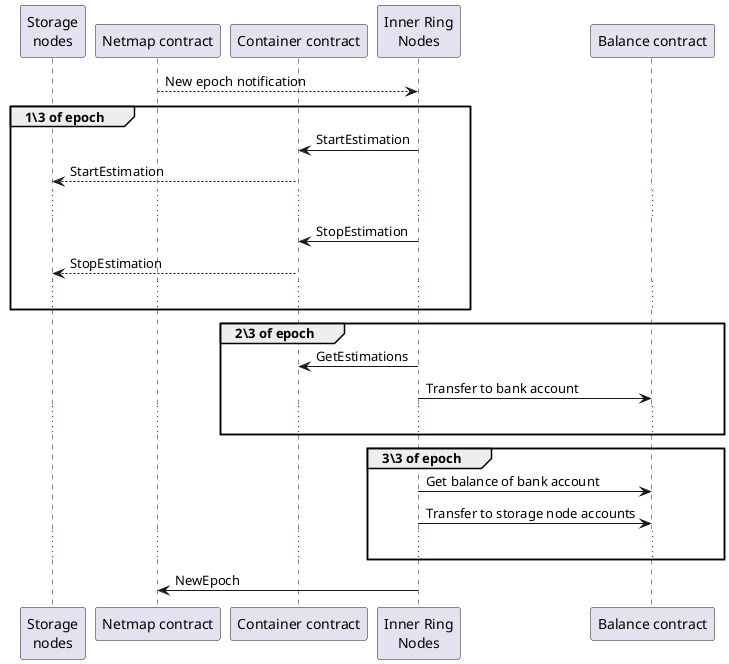 @startuml
participant "Storage\nnodes" as sn
participant "Netmap contract" as netmap
participant "Container contract" as cnr
participant "Inner Ring\nNodes" as ir
participant "Balance contract" as bln

netmap --> ir: New epoch notification

group 1\3 of epoch
ir -> cnr: StartEstimation
cnr --> sn: StartEstimation
...
ir -> cnr: StopEstimation
cnr --> sn: StopEstimation
...
end

group 2\3 of epoch
ir -> cnr: GetEstimations
ir -> bln: Transfer to bank account
...
end

group 3\3 of epoch
ir -> bln: Get balance of bank account
ir -> bln: Transfer to storage node accounts
...
end

ir -> netmap: NewEpoch

@enduml